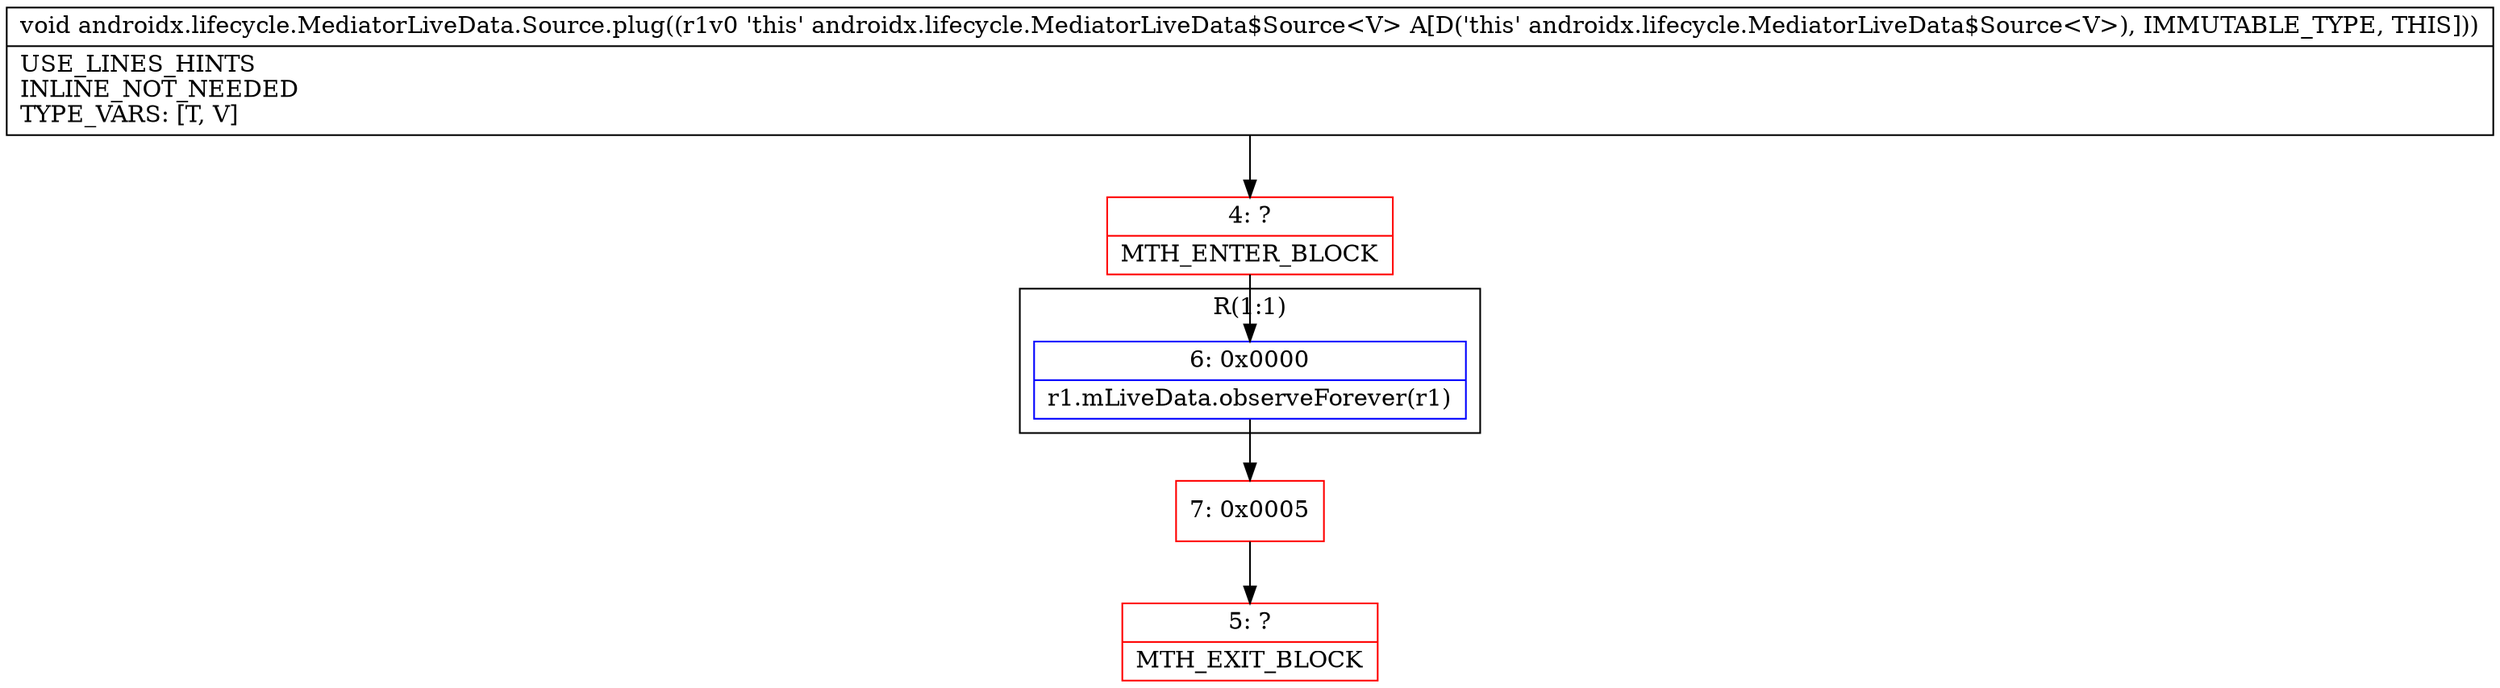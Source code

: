digraph "CFG forandroidx.lifecycle.MediatorLiveData.Source.plug()V" {
subgraph cluster_Region_1273283717 {
label = "R(1:1)";
node [shape=record,color=blue];
Node_6 [shape=record,label="{6\:\ 0x0000|r1.mLiveData.observeForever(r1)\l}"];
}
Node_4 [shape=record,color=red,label="{4\:\ ?|MTH_ENTER_BLOCK\l}"];
Node_7 [shape=record,color=red,label="{7\:\ 0x0005}"];
Node_5 [shape=record,color=red,label="{5\:\ ?|MTH_EXIT_BLOCK\l}"];
MethodNode[shape=record,label="{void androidx.lifecycle.MediatorLiveData.Source.plug((r1v0 'this' androidx.lifecycle.MediatorLiveData$Source\<V\> A[D('this' androidx.lifecycle.MediatorLiveData$Source\<V\>), IMMUTABLE_TYPE, THIS]))  | USE_LINES_HINTS\lINLINE_NOT_NEEDED\lTYPE_VARS: [T, V]\l}"];
MethodNode -> Node_4;Node_6 -> Node_7;
Node_4 -> Node_6;
Node_7 -> Node_5;
}


